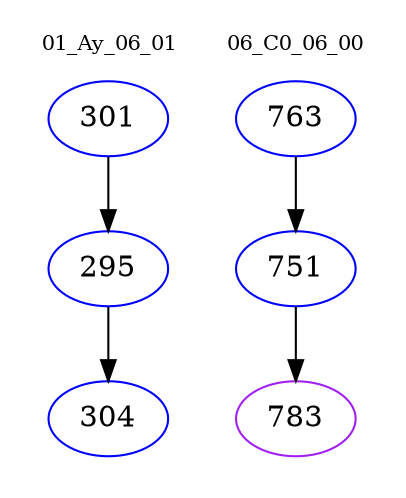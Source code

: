 digraph{
subgraph cluster_0 {
color = white
label = "01_Ay_06_01";
fontsize=10;
T0_301 [label="301", color="blue"]
T0_301 -> T0_295 [color="black"]
T0_295 [label="295", color="blue"]
T0_295 -> T0_304 [color="black"]
T0_304 [label="304", color="blue"]
}
subgraph cluster_1 {
color = white
label = "06_C0_06_00";
fontsize=10;
T1_763 [label="763", color="blue"]
T1_763 -> T1_751 [color="black"]
T1_751 [label="751", color="blue"]
T1_751 -> T1_783 [color="black"]
T1_783 [label="783", color="purple"]
}
}
